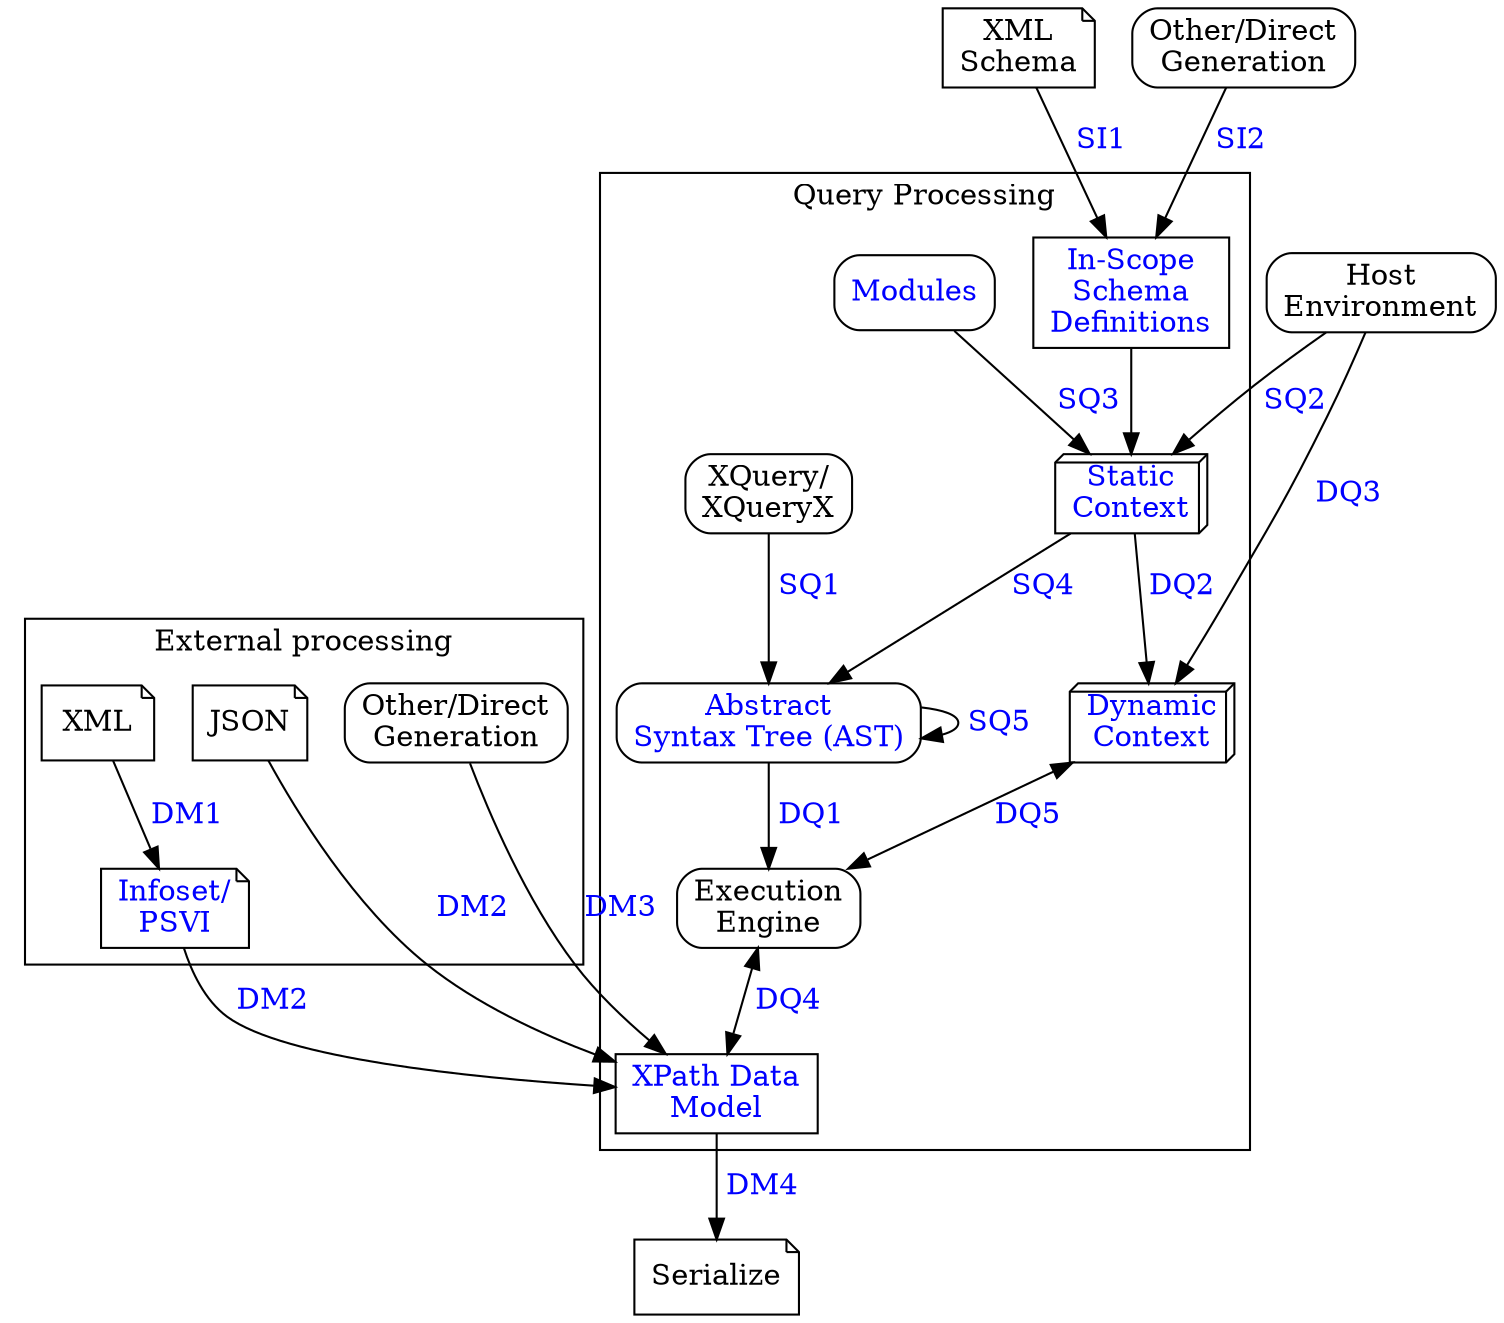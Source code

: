 digraph Processing_Model {
    tooltip="XQuery Processing Model";

    subgraph clusterQT4 {
        label="Query Processing";
        tooltip="Query Processing";

        Exec [label="Execution\nEngine"; shape=rect; style=rounded;
              tooltip="Execution Engine"];
        XDM [label="XPath Data\nModel"; shape=rect; fontcolor=blue;
             URL="#dt-data-model-instance";
             tooltip="XPath Data Model"];
        AST [label="Abstract\nSyntax Tree (AST)"; shape=rect; style=rounded;
             fontcolor="blue"; URL="#SQ5";
             tooltip="Abstract Syntax Tree (AST)"];
        Static [label="Static\nContext"; shape="box3d"; fontcolor="blue";
                URL="#dt-static-context"
                tooltip="Static Context"];
        Dynamic [label="Dynamic\nContext"; shape="box3d";
                 fontcolor="blue";
                 URL="#dt-dynamic-context";
                 tooltip="Dynamic Context"];
        Schema [label="In-Scope\nSchema\nDefinitions"; shape=rect;
                tooltip="In-Scope Schema Definitions";
                fontcolor="blue"; URL="#dt-issd"];
        XQuery [label="XQuery/\nXQueryX"; shape=rect; style=rounded;
                tooltip="XQuery/XQueryX"];
        Modules [label="Modules"; shape=rect; style=rounded;
                 fontcolor="blue"; URL="#id-module-declaration" ];

        XQuery -> AST [label=" SQ1"; fontcolor="blue"; URL="#SQ1234";
                       labeltooltip="Parse query"];
        AST -> AST [label=" SQ5"; fontcolor="blue"; URL="#SQ5";
                    labeltooltip="Normalize"];
        AST -> Exec [label=" DQ1"; fontcolor="blue"; URL="#DQ12345";
                     labeltooltip="Access AST"];
        Schema -> Static;
        Modules -> Static [label=" SQ3"; fontcolor="blue"; URL="#SQ1234";
                       labeltooltip="Augment with module prolog"];

        Static -> AST [label=" SQ4"; fontcolor="blue"; URL="#SQ1234";
                       labeltooltip="Resolve names"];
        Static -> Dynamic [label=" DQ2"; fontcolor="blue"; URL="#DQ12345";
                           labeltooltip="Provide access"];
        Dynamic -> Exec [dir="both"; label=" DQ5"; fontcolor="blue"; URL="#DQ12345";
                         labeltooltip="Access and change"];
        Exec -> XDM [dir="both"; label=" DQ4"; fontcolor="blue"; URL="#DQ12345"
                     labeltooltip="Access and create"];
    }

    subgraph clusterEP {
        label = "External processing";
        XML [shape="note" ];
        JSON [shape="note" ];
        PSVI [label="Infoset/\nPSVI" shape="note"; fontcolor="blue"; URL="#id-data-model-generation";
              tooltip="Infoset/PSVI"];
        Direct [label="Other/Direct\nGeneration"; shape=rect; style=rounded;
                tooltip="Other/Direct Generation"];
    }

    XML -> PSVI [label=" DM1"; fontcolor="blue"; URL="#DM1"
                 labeltooltip="Parse and optionally validate"];
    JSON -> XDM [label=" DM2"; fontcolor="blue"; URL="#DM2";
                 labeltooltip="Generate Data Model"];
    PSVI -> XDM  [label=" DM2"; fontcolor="blue"; URL="#DM2";
                  labeltooltip="Generate Data Model"];

    Direct -> XDM [label=" DM3"; fontcolor="blue"; URL="#DM3";
                    labeltooltip="Other/Direct Generation"];

    XSD [label="XML\nSchema"; shape="note";
         tooltip="XML Schema"];
    DirectXSD [label="Other/Direct\nGeneration"; shape=rect; style=rounded;
               tooltip="Other/Direct Generation"];

    XSD -> Schema [label=" SI1"; fontcolor="blue"; URL="#id-schema-import-processing";
                   labeltooltip="XML Schema Import"];
    DirectXSD -> Schema [label=" SI2"; fontcolor="blue"; URL="#SI2";
                   labeltooltip="Other/Direct Generation"];

    Host [label="Host\nEnvironment"; shape=rect; style=rounded;
          tooltip="Host Environment"];
    Host -> Static [label=" SQ2"; fontcolor="blue"; URL="#SQ1234";
                    labeltooltip="Initialize from host environment"];
    Host -> Dynamic [label=" DQ3"; fontcolor="blue"; URL="#DQ12345"
                     labeltooltip="Initialize from host environment"];

    Serialize [shape="note"; bgcolor="#FF00FF"; ];
    XDM -> Serialize [label=" DM4"; fontcolor="blue"; URL="#id-serialization";
                      labeltooltip="Serialize"];
}
